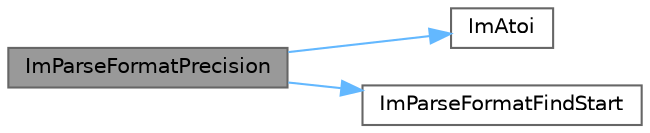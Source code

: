 digraph "ImParseFormatPrecision"
{
 // LATEX_PDF_SIZE
  bgcolor="transparent";
  edge [fontname=Helvetica,fontsize=10,labelfontname=Helvetica,labelfontsize=10];
  node [fontname=Helvetica,fontsize=10,shape=box,height=0.2,width=0.4];
  rankdir="LR";
  Node1 [id="Node000001",label="ImParseFormatPrecision",height=0.2,width=0.4,color="gray40", fillcolor="grey60", style="filled", fontcolor="black",tooltip=" "];
  Node1 -> Node2 [id="edge3_Node000001_Node000002",color="steelblue1",style="solid",tooltip=" "];
  Node2 [id="Node000002",label="ImAtoi",height=0.2,width=0.4,color="grey40", fillcolor="white", style="filled",URL="$imgui__widgets_8cpp.html#a72aeada738a69b364a319f3ba3e20c21",tooltip=" "];
  Node1 -> Node3 [id="edge4_Node000001_Node000003",color="steelblue1",style="solid",tooltip=" "];
  Node3 [id="Node000003",label="ImParseFormatFindStart",height=0.2,width=0.4,color="grey40", fillcolor="white", style="filled",URL="$imgui__widgets_8cpp.html#a702ae9e2d8ad2e1c7b40811b31e94857",tooltip=" "];
}
